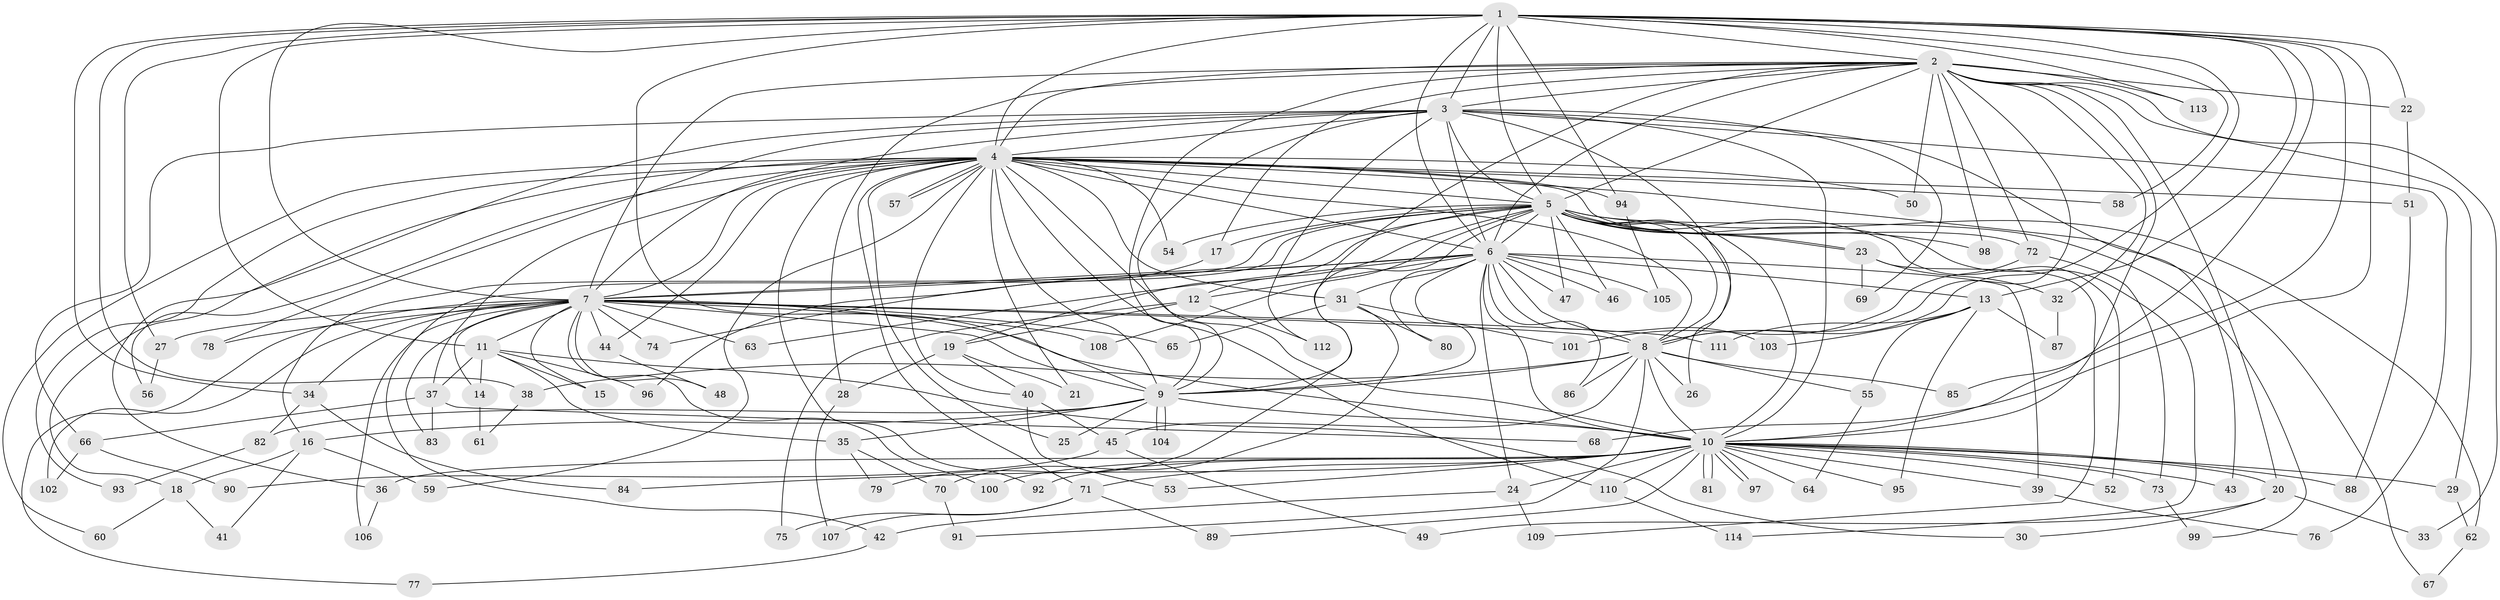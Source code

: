 // coarse degree distribution, {23: 0.03529411764705882, 19: 0.011764705882352941, 15: 0.011764705882352941, 32: 0.011764705882352941, 24: 0.011764705882352941, 14: 0.011764705882352941, 28: 0.011764705882352941, 7: 0.023529411764705882, 5: 0.058823529411764705, 3: 0.2235294117647059, 4: 0.07058823529411765, 2: 0.49411764705882355, 6: 0.011764705882352941, 1: 0.011764705882352941}
// Generated by graph-tools (version 1.1) at 2025/51/02/27/25 19:51:43]
// undirected, 114 vertices, 253 edges
graph export_dot {
graph [start="1"]
  node [color=gray90,style=filled];
  1;
  2;
  3;
  4;
  5;
  6;
  7;
  8;
  9;
  10;
  11;
  12;
  13;
  14;
  15;
  16;
  17;
  18;
  19;
  20;
  21;
  22;
  23;
  24;
  25;
  26;
  27;
  28;
  29;
  30;
  31;
  32;
  33;
  34;
  35;
  36;
  37;
  38;
  39;
  40;
  41;
  42;
  43;
  44;
  45;
  46;
  47;
  48;
  49;
  50;
  51;
  52;
  53;
  54;
  55;
  56;
  57;
  58;
  59;
  60;
  61;
  62;
  63;
  64;
  65;
  66;
  67;
  68;
  69;
  70;
  71;
  72;
  73;
  74;
  75;
  76;
  77;
  78;
  79;
  80;
  81;
  82;
  83;
  84;
  85;
  86;
  87;
  88;
  89;
  90;
  91;
  92;
  93;
  94;
  95;
  96;
  97;
  98;
  99;
  100;
  101;
  102;
  103;
  104;
  105;
  106;
  107;
  108;
  109;
  110;
  111;
  112;
  113;
  114;
  1 -- 2;
  1 -- 3;
  1 -- 4;
  1 -- 5;
  1 -- 6;
  1 -- 7;
  1 -- 8;
  1 -- 9;
  1 -- 10;
  1 -- 11;
  1 -- 13;
  1 -- 22;
  1 -- 27;
  1 -- 34;
  1 -- 38;
  1 -- 58;
  1 -- 68;
  1 -- 85;
  1 -- 94;
  1 -- 113;
  2 -- 3;
  2 -- 4;
  2 -- 5;
  2 -- 6;
  2 -- 7;
  2 -- 8;
  2 -- 9;
  2 -- 10;
  2 -- 17;
  2 -- 20;
  2 -- 22;
  2 -- 28;
  2 -- 29;
  2 -- 32;
  2 -- 33;
  2 -- 50;
  2 -- 72;
  2 -- 79;
  2 -- 98;
  2 -- 113;
  3 -- 4;
  3 -- 5;
  3 -- 6;
  3 -- 7;
  3 -- 8;
  3 -- 9;
  3 -- 10;
  3 -- 36;
  3 -- 43;
  3 -- 66;
  3 -- 69;
  3 -- 76;
  3 -- 78;
  3 -- 112;
  4 -- 5;
  4 -- 6;
  4 -- 7;
  4 -- 8;
  4 -- 9;
  4 -- 10;
  4 -- 18;
  4 -- 21;
  4 -- 25;
  4 -- 31;
  4 -- 37;
  4 -- 40;
  4 -- 44;
  4 -- 50;
  4 -- 51;
  4 -- 54;
  4 -- 56;
  4 -- 57;
  4 -- 57;
  4 -- 58;
  4 -- 59;
  4 -- 60;
  4 -- 67;
  4 -- 71;
  4 -- 72;
  4 -- 92;
  4 -- 93;
  4 -- 94;
  4 -- 110;
  5 -- 6;
  5 -- 7;
  5 -- 8;
  5 -- 9;
  5 -- 10;
  5 -- 12;
  5 -- 16;
  5 -- 17;
  5 -- 19;
  5 -- 23;
  5 -- 23;
  5 -- 26;
  5 -- 42;
  5 -- 46;
  5 -- 47;
  5 -- 52;
  5 -- 54;
  5 -- 62;
  5 -- 98;
  5 -- 99;
  5 -- 108;
  5 -- 114;
  6 -- 7;
  6 -- 8;
  6 -- 9;
  6 -- 10;
  6 -- 12;
  6 -- 13;
  6 -- 24;
  6 -- 31;
  6 -- 39;
  6 -- 46;
  6 -- 47;
  6 -- 63;
  6 -- 74;
  6 -- 80;
  6 -- 86;
  6 -- 103;
  6 -- 105;
  7 -- 8;
  7 -- 9;
  7 -- 10;
  7 -- 11;
  7 -- 14;
  7 -- 15;
  7 -- 27;
  7 -- 34;
  7 -- 44;
  7 -- 48;
  7 -- 63;
  7 -- 65;
  7 -- 74;
  7 -- 77;
  7 -- 78;
  7 -- 83;
  7 -- 100;
  7 -- 102;
  7 -- 106;
  7 -- 108;
  7 -- 111;
  8 -- 9;
  8 -- 10;
  8 -- 26;
  8 -- 38;
  8 -- 45;
  8 -- 55;
  8 -- 85;
  8 -- 86;
  8 -- 91;
  9 -- 10;
  9 -- 16;
  9 -- 25;
  9 -- 35;
  9 -- 82;
  9 -- 104;
  9 -- 104;
  10 -- 20;
  10 -- 24;
  10 -- 29;
  10 -- 36;
  10 -- 39;
  10 -- 43;
  10 -- 52;
  10 -- 53;
  10 -- 64;
  10 -- 71;
  10 -- 73;
  10 -- 81;
  10 -- 81;
  10 -- 84;
  10 -- 88;
  10 -- 89;
  10 -- 92;
  10 -- 95;
  10 -- 97;
  10 -- 97;
  10 -- 100;
  10 -- 110;
  11 -- 14;
  11 -- 15;
  11 -- 30;
  11 -- 35;
  11 -- 37;
  11 -- 96;
  12 -- 19;
  12 -- 75;
  12 -- 112;
  13 -- 55;
  13 -- 87;
  13 -- 95;
  13 -- 103;
  13 -- 111;
  14 -- 61;
  16 -- 18;
  16 -- 41;
  16 -- 59;
  17 -- 96;
  18 -- 41;
  18 -- 60;
  19 -- 21;
  19 -- 28;
  19 -- 40;
  20 -- 30;
  20 -- 33;
  20 -- 49;
  22 -- 51;
  23 -- 32;
  23 -- 69;
  23 -- 109;
  24 -- 42;
  24 -- 109;
  27 -- 56;
  28 -- 107;
  29 -- 62;
  31 -- 65;
  31 -- 70;
  31 -- 80;
  31 -- 101;
  32 -- 87;
  34 -- 82;
  34 -- 84;
  35 -- 70;
  35 -- 79;
  36 -- 106;
  37 -- 66;
  37 -- 68;
  37 -- 83;
  38 -- 61;
  39 -- 76;
  40 -- 45;
  40 -- 53;
  42 -- 77;
  44 -- 48;
  45 -- 49;
  45 -- 90;
  51 -- 88;
  55 -- 64;
  62 -- 67;
  66 -- 90;
  66 -- 102;
  70 -- 91;
  71 -- 75;
  71 -- 89;
  71 -- 107;
  72 -- 73;
  72 -- 101;
  73 -- 99;
  82 -- 93;
  94 -- 105;
  110 -- 114;
}
